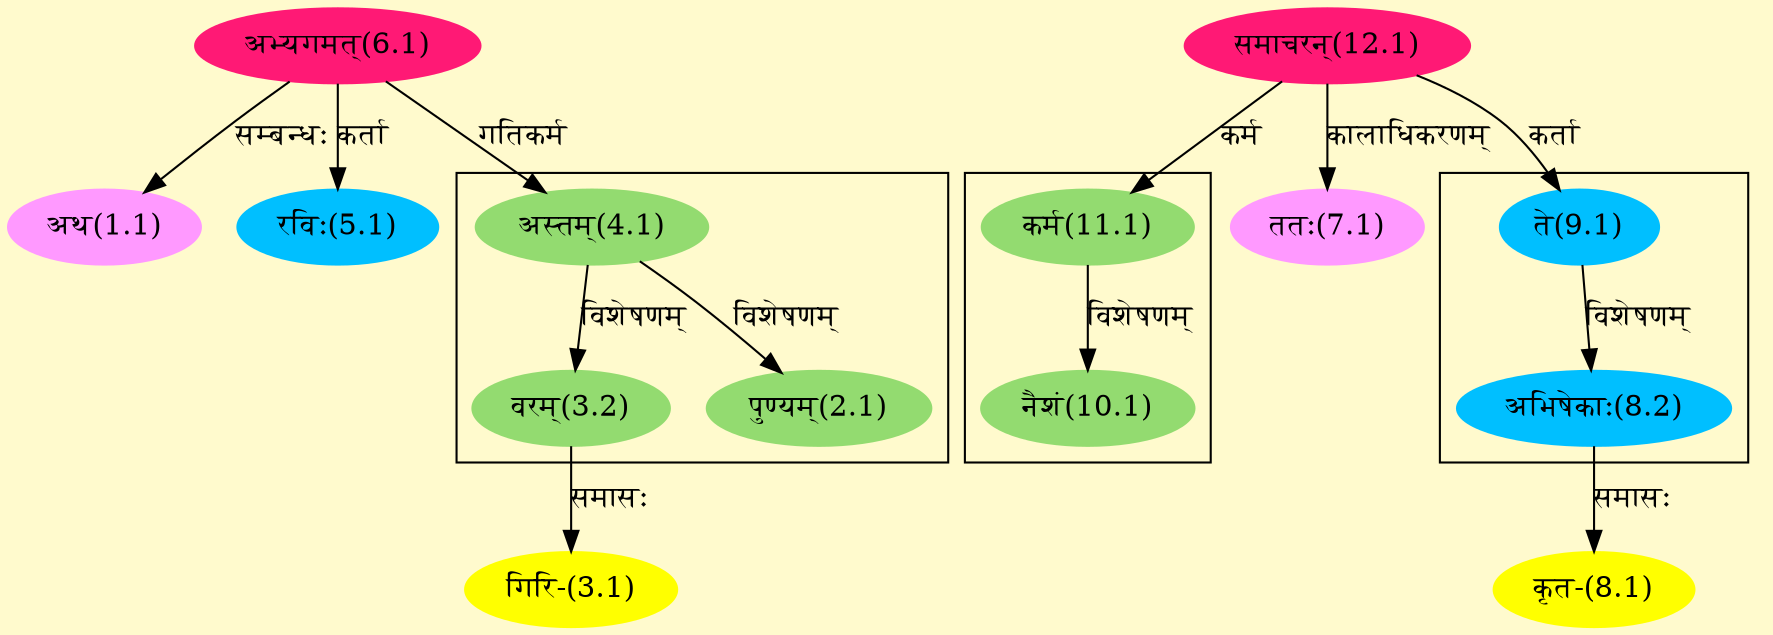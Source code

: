 digraph G{
rankdir=BT;
 compound=true;
 bgcolor="lemonchiffon1";

subgraph cluster_1{
Node2_1 [style=filled, color="#93DB70" label = "पुण्यम्(2.1)"]
Node4_1 [style=filled, color="#93DB70" label = "अस्तम्(4.1)"]
Node3_2 [style=filled, color="#93DB70" label = "वरम्(3.2)"]

}

subgraph cluster_2{
Node8_2 [style=filled, color="#00BFFF" label = "अभिषेकाः(8.2)"]
Node9_1 [style=filled, color="#00BFFF" label = "ते(9.1)"]

}

subgraph cluster_3{
Node10_1 [style=filled, color="#93DB70" label = "नैशं(10.1)"]
Node11_1 [style=filled, color="#93DB70" label = "कर्म(11.1)"]

}
Node1_1 [style=filled, color="#FF99FF" label = "अथ(1.1)"]
Node6_1 [style=filled, color="#FF1975" label = "अभ्यगमत्(6.1)"]
Node3_1 [style=filled, color="#FFFF00" label = "गिरि-(3.1)"]
Node3_2 [style=filled, color="#93DB70" label = "वरम्(3.2)"]
Node4_1 [style=filled, color="#93DB70" label = "अस्तम्(4.1)"]
Node5_1 [style=filled, color="#00BFFF" label = "रविः(5.1)"]
Node [style=filled, color="" label = "()"]
Node7_1 [style=filled, color="#FF99FF" label = "ततः(7.1)"]
Node12_1 [style=filled, color="#FF1975" label = "समाचरन्(12.1)"]
Node8_1 [style=filled, color="#FFFF00" label = "कृत-(8.1)"]
Node8_2 [style=filled, color="#00BFFF" label = "अभिषेकाः(8.2)"]
Node9_1 [style=filled, color="#00BFFF" label = "ते(9.1)"]
Node11_1 [style=filled, color="#93DB70" label = "कर्म(11.1)"]
/* Start of Relations section */

Node1_1 -> Node6_1 [  label="सम्बन्धः"  dir="back" ]
Node2_1 -> Node4_1 [  label="विशेषणम्"  dir="back" ]
Node3_1 -> Node3_2 [  label="समासः"  dir="back" ]
Node3_2 -> Node4_1 [  label="विशेषणम्"  dir="back" ]
Node4_1 -> Node6_1 [  label="गतिकर्म"  dir="back" ]
Node5_1 -> Node6_1 [  label="कर्ता"  dir="back" ]
Node7_1 -> Node12_1 [  label="कालाधिकरणम्"  dir="back" ]
Node8_1 -> Node8_2 [  label="समासः"  dir="back" ]
Node8_2 -> Node9_1 [  label="विशेषणम्"  dir="back" ]
Node9_1 -> Node12_1 [  label="कर्ता"  dir="back" ]
Node10_1 -> Node11_1 [  label="विशेषणम्"  dir="back" ]
Node11_1 -> Node12_1 [  label="कर्म"  dir="back" ]
}
